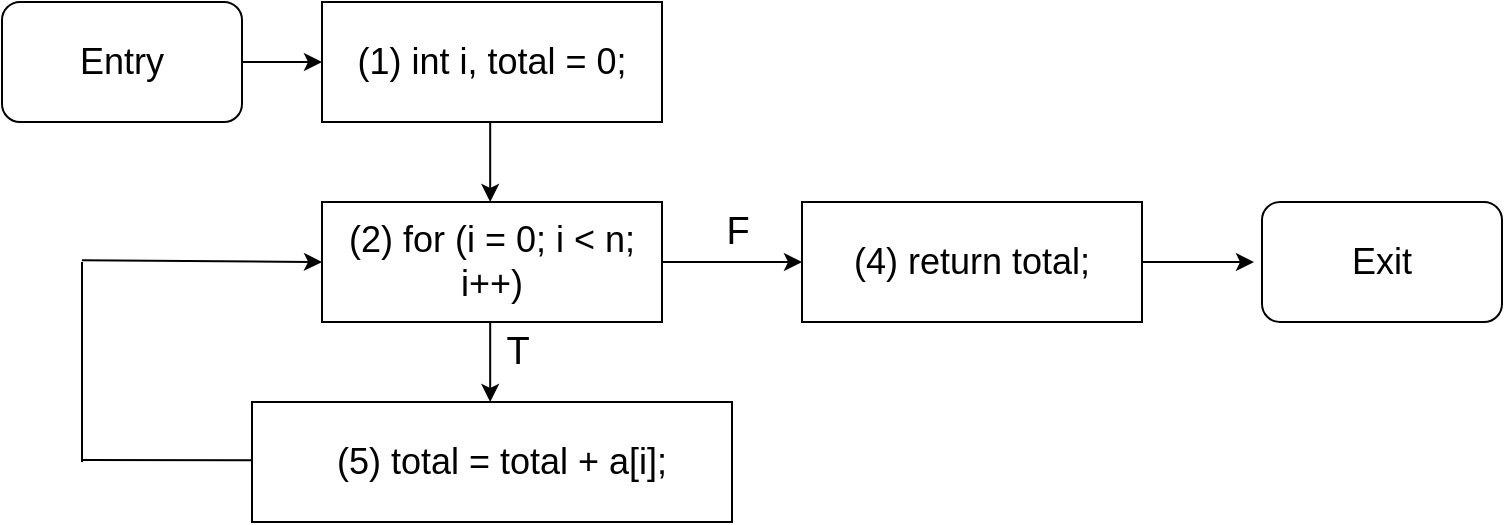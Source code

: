 <mxfile version="28.2.5">
  <diagram name="Trang-1" id="5uRed_jwYUmLReIMjKuP">
    <mxGraphModel dx="1895" dy="1022" grid="1" gridSize="10" guides="1" tooltips="1" connect="1" arrows="1" fold="1" page="1" pageScale="1" pageWidth="827" pageHeight="1169" math="0" shadow="0">
      <root>
        <mxCell id="0" />
        <mxCell id="1" parent="0" />
        <mxCell id="pNxZEqLWITCMblgRoXEz-1" value="" style="rounded=1;whiteSpace=wrap;html=1;" vertex="1" parent="1">
          <mxGeometry x="40" y="80" width="120" height="60" as="geometry" />
        </mxCell>
        <mxCell id="pNxZEqLWITCMblgRoXEz-2" value="Entry" style="text;strokeColor=none;align=center;fillColor=none;html=1;verticalAlign=middle;whiteSpace=wrap;rounded=0;fontSize=18;fontStyle=0" vertex="1" parent="1">
          <mxGeometry x="40" y="80" width="120" height="60" as="geometry" />
        </mxCell>
        <mxCell id="pNxZEqLWITCMblgRoXEz-3" value="" style="rounded=1;whiteSpace=wrap;html=1;" vertex="1" parent="1">
          <mxGeometry x="670" y="180" width="120" height="60" as="geometry" />
        </mxCell>
        <mxCell id="pNxZEqLWITCMblgRoXEz-4" value="Exit" style="text;strokeColor=none;align=center;fillColor=none;html=1;verticalAlign=middle;whiteSpace=wrap;rounded=0;fontSize=18;fontStyle=0" vertex="1" parent="1">
          <mxGeometry x="670" y="180" width="120" height="60" as="geometry" />
        </mxCell>
        <mxCell id="pNxZEqLWITCMblgRoXEz-5" value="" style="endArrow=classic;html=1;rounded=0;" edge="1" parent="1">
          <mxGeometry width="50" height="50" relative="1" as="geometry">
            <mxPoint x="160" y="110" as="sourcePoint" />
            <mxPoint x="200" y="110" as="targetPoint" />
          </mxGeometry>
        </mxCell>
        <mxCell id="pNxZEqLWITCMblgRoXEz-6" value="" style="rounded=0;whiteSpace=wrap;html=1;" vertex="1" parent="1">
          <mxGeometry x="200" y="80" width="170" height="60" as="geometry" />
        </mxCell>
        <mxCell id="pNxZEqLWITCMblgRoXEz-7" value="(1) int i, total = 0;" style="text;strokeColor=none;align=center;fillColor=none;html=1;verticalAlign=middle;whiteSpace=wrap;rounded=0;fontSize=18;fontStyle=0" vertex="1" parent="1">
          <mxGeometry x="200" y="80" width="170" height="60" as="geometry" />
        </mxCell>
        <mxCell id="pNxZEqLWITCMblgRoXEz-8" value="" style="endArrow=classic;html=1;rounded=0;" edge="1" parent="1">
          <mxGeometry width="50" height="50" relative="1" as="geometry">
            <mxPoint x="284.09" y="140" as="sourcePoint" />
            <mxPoint x="284.09" y="180" as="targetPoint" />
          </mxGeometry>
        </mxCell>
        <mxCell id="pNxZEqLWITCMblgRoXEz-39" value="" style="endArrow=classic;html=1;rounded=0;entryX=0.5;entryY=0;entryDx=0;entryDy=0;" edge="1" parent="1">
          <mxGeometry width="50" height="50" relative="1" as="geometry">
            <mxPoint x="284.09" y="240" as="sourcePoint" />
            <mxPoint x="284.09" y="280" as="targetPoint" />
          </mxGeometry>
        </mxCell>
        <mxCell id="pNxZEqLWITCMblgRoXEz-64" value="" style="rounded=0;whiteSpace=wrap;html=1;" vertex="1" parent="1">
          <mxGeometry x="200" y="180" width="170" height="60" as="geometry" />
        </mxCell>
        <mxCell id="pNxZEqLWITCMblgRoXEz-65" value="(2) for (i = 0; i &amp;lt; n; i++)" style="text;strokeColor=none;align=center;fillColor=none;html=1;verticalAlign=middle;whiteSpace=wrap;rounded=0;fontSize=18;fontStyle=0" vertex="1" parent="1">
          <mxGeometry x="200" y="180" width="170" height="60" as="geometry" />
        </mxCell>
        <mxCell id="pNxZEqLWITCMblgRoXEz-68" value="" style="endArrow=classic;html=1;rounded=0;entryX=0;entryY=0.5;entryDx=0;entryDy=0;exitX=1;exitY=0.5;exitDx=0;exitDy=0;" edge="1" parent="1" source="pNxZEqLWITCMblgRoXEz-65" target="pNxZEqLWITCMblgRoXEz-70">
          <mxGeometry width="50" height="50" relative="1" as="geometry">
            <mxPoint x="370" y="209.09" as="sourcePoint" />
            <mxPoint x="426" y="209.09" as="targetPoint" />
          </mxGeometry>
        </mxCell>
        <mxCell id="pNxZEqLWITCMblgRoXEz-69" value="" style="rounded=0;whiteSpace=wrap;html=1;" vertex="1" parent="1">
          <mxGeometry x="440" y="180" width="170" height="60" as="geometry" />
        </mxCell>
        <mxCell id="pNxZEqLWITCMblgRoXEz-70" value="(4) return total;" style="text;strokeColor=none;align=center;fillColor=none;html=1;verticalAlign=middle;whiteSpace=wrap;rounded=0;fontSize=18;fontStyle=0" vertex="1" parent="1">
          <mxGeometry x="440" y="180" width="170" height="60" as="geometry" />
        </mxCell>
        <mxCell id="pNxZEqLWITCMblgRoXEz-71" value="" style="endArrow=classic;html=1;rounded=0;entryX=0;entryY=0.5;entryDx=0;entryDy=0;" edge="1" parent="1">
          <mxGeometry width="50" height="50" relative="1" as="geometry">
            <mxPoint x="610" y="210" as="sourcePoint" />
            <mxPoint x="666" y="210" as="targetPoint" />
          </mxGeometry>
        </mxCell>
        <mxCell id="pNxZEqLWITCMblgRoXEz-72" value="F" style="text;html=1;align=center;verticalAlign=middle;whiteSpace=wrap;rounded=0;fontSize=19;" vertex="1" parent="1">
          <mxGeometry x="390" y="180" width="36" height="30" as="geometry" />
        </mxCell>
        <mxCell id="pNxZEqLWITCMblgRoXEz-77" value="" style="rounded=0;whiteSpace=wrap;html=1;" vertex="1" parent="1">
          <mxGeometry x="165" y="280" width="240" height="60" as="geometry" />
        </mxCell>
        <mxCell id="pNxZEqLWITCMblgRoXEz-78" value="(5) total = total + a[i];" style="text;strokeColor=none;align=center;fillColor=none;html=1;verticalAlign=middle;whiteSpace=wrap;rounded=0;fontSize=18;fontStyle=0" vertex="1" parent="1">
          <mxGeometry x="205" y="280" width="170" height="60" as="geometry" />
        </mxCell>
        <mxCell id="pNxZEqLWITCMblgRoXEz-82" value="" style="endArrow=none;html=1;rounded=0;" edge="1" parent="1">
          <mxGeometry width="50" height="50" relative="1" as="geometry">
            <mxPoint x="80" y="309" as="sourcePoint" />
            <mxPoint x="165" y="309.09" as="targetPoint" />
          </mxGeometry>
        </mxCell>
        <mxCell id="pNxZEqLWITCMblgRoXEz-83" value="" style="endArrow=none;html=1;rounded=0;" edge="1" parent="1">
          <mxGeometry width="50" height="50" relative="1" as="geometry">
            <mxPoint x="80" y="310" as="sourcePoint" />
            <mxPoint x="80" y="210" as="targetPoint" />
          </mxGeometry>
        </mxCell>
        <mxCell id="pNxZEqLWITCMblgRoXEz-84" value="" style="endArrow=classic;html=1;rounded=0;entryX=0;entryY=0.5;entryDx=0;entryDy=0;" edge="1" parent="1" target="pNxZEqLWITCMblgRoXEz-65">
          <mxGeometry width="50" height="50" relative="1" as="geometry">
            <mxPoint x="80" y="209.09" as="sourcePoint" />
            <mxPoint x="185" y="209.09" as="targetPoint" />
          </mxGeometry>
        </mxCell>
        <mxCell id="pNxZEqLWITCMblgRoXEz-86" value="T" style="text;html=1;align=center;verticalAlign=middle;whiteSpace=wrap;rounded=0;fontSize=19;" vertex="1" parent="1">
          <mxGeometry x="280" y="240" width="36" height="30" as="geometry" />
        </mxCell>
      </root>
    </mxGraphModel>
  </diagram>
</mxfile>
